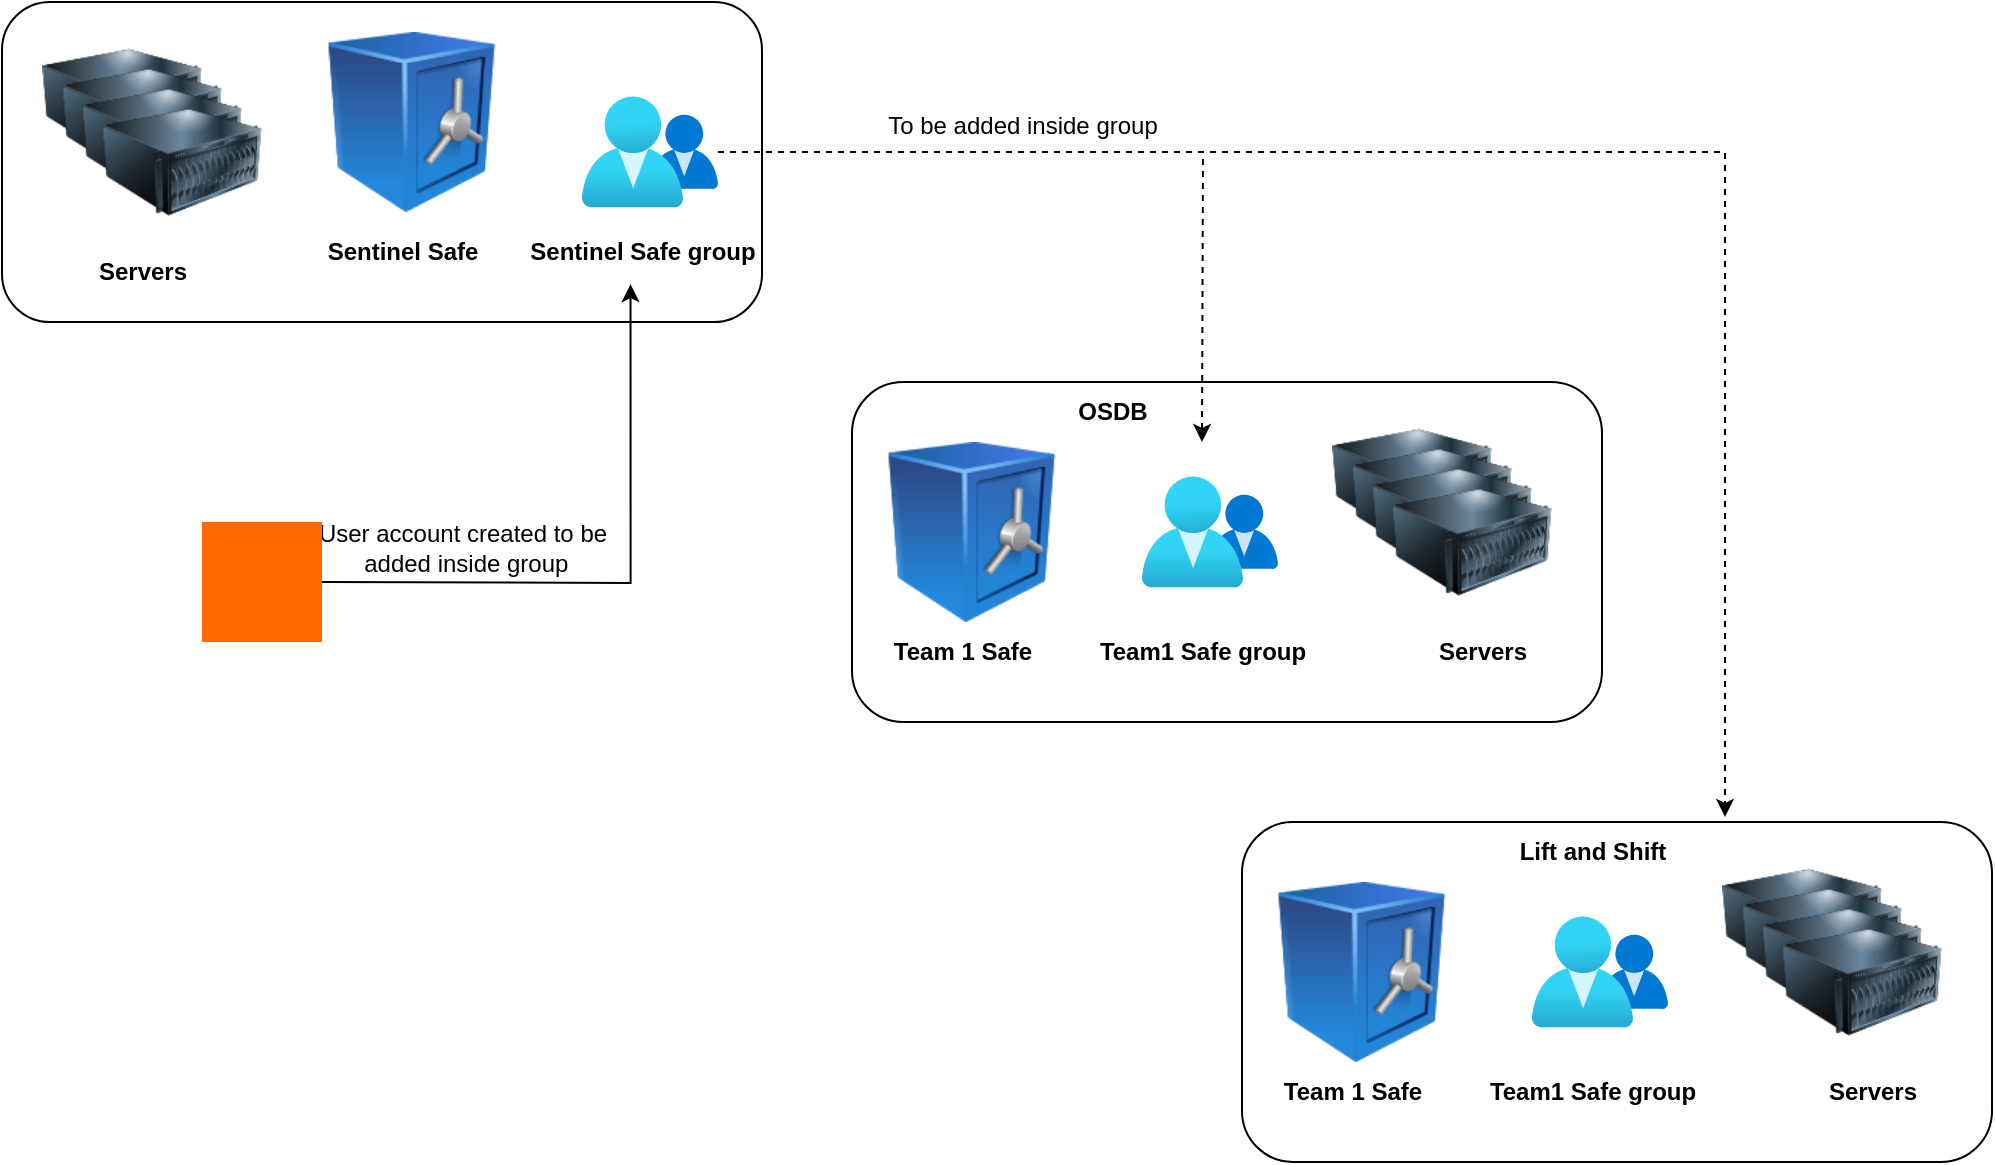 <mxfile version="26.0.11">
  <diagram name="Page-1" id="bM_CzIiR2QHTIiz8ty1g">
    <mxGraphModel dx="1786" dy="474" grid="1" gridSize="10" guides="1" tooltips="1" connect="1" arrows="1" fold="1" page="1" pageScale="1" pageWidth="850" pageHeight="1100" math="0" shadow="0">
      <root>
        <mxCell id="0" />
        <mxCell id="1" parent="0" />
        <mxCell id="BUCk2BUv3J7hgv6rjrOT-18" value="" style="rounded=1;whiteSpace=wrap;html=1;" vertex="1" parent="1">
          <mxGeometry x="395" y="260" width="375" height="170" as="geometry" />
        </mxCell>
        <mxCell id="BUCk2BUv3J7hgv6rjrOT-17" value="" style="rounded=1;whiteSpace=wrap;html=1;" vertex="1" parent="1">
          <mxGeometry x="-30" y="70" width="380" height="160" as="geometry" />
        </mxCell>
        <mxCell id="BUCk2BUv3J7hgv6rjrOT-1" value="" style="image;html=1;image=img/lib/clip_art/finance/Safe_128x128.png" vertex="1" parent="1">
          <mxGeometry x="120" y="85" width="110" height="90" as="geometry" />
        </mxCell>
        <mxCell id="BUCk2BUv3J7hgv6rjrOT-4" value="&lt;b&gt;Sentinel Safe&lt;/b&gt;" style="text;html=1;align=center;verticalAlign=middle;resizable=0;points=[];autosize=1;strokeColor=none;fillColor=none;" vertex="1" parent="1">
          <mxGeometry x="120" y="180" width="100" height="30" as="geometry" />
        </mxCell>
        <mxCell id="BUCk2BUv3J7hgv6rjrOT-15" style="edgeStyle=orthogonalEdgeStyle;rounded=0;orthogonalLoop=1;jettySize=auto;html=1;dashed=1;" edge="1" parent="1" source="BUCk2BUv3J7hgv6rjrOT-5">
          <mxGeometry relative="1" as="geometry">
            <mxPoint x="570" y="290" as="targetPoint" />
          </mxGeometry>
        </mxCell>
        <mxCell id="BUCk2BUv3J7hgv6rjrOT-5" value="" style="image;aspect=fixed;html=1;points=[];align=center;fontSize=12;image=img/lib/azure2/identity/Groups.svg;" vertex="1" parent="1">
          <mxGeometry x="260" y="117" width="68" height="56.0" as="geometry" />
        </mxCell>
        <mxCell id="BUCk2BUv3J7hgv6rjrOT-9" value="" style="image;html=1;image=img/lib/clip_art/finance/Safe_128x128.png" vertex="1" parent="1">
          <mxGeometry x="400" y="290" width="110" height="90" as="geometry" />
        </mxCell>
        <mxCell id="BUCk2BUv3J7hgv6rjrOT-8" value="&lt;b&gt;Sentinel Safe group&lt;/b&gt;" style="text;html=1;align=center;verticalAlign=middle;resizable=0;points=[];autosize=1;strokeColor=none;fillColor=none;" vertex="1" parent="1">
          <mxGeometry x="220" y="180" width="140" height="30" as="geometry" />
        </mxCell>
        <mxCell id="BUCk2BUv3J7hgv6rjrOT-10" value="&lt;b&gt;Team 1 Safe&lt;/b&gt;" style="text;html=1;align=center;verticalAlign=middle;resizable=0;points=[];autosize=1;strokeColor=none;fillColor=none;" vertex="1" parent="1">
          <mxGeometry x="405" y="380" width="90" height="30" as="geometry" />
        </mxCell>
        <mxCell id="BUCk2BUv3J7hgv6rjrOT-11" value="" style="image;aspect=fixed;html=1;points=[];align=center;fontSize=12;image=img/lib/azure2/identity/Groups.svg;" vertex="1" parent="1">
          <mxGeometry x="540" y="307" width="68" height="56" as="geometry" />
        </mxCell>
        <mxCell id="BUCk2BUv3J7hgv6rjrOT-12" value="&lt;b&gt;Team1 Safe group&lt;/b&gt;" style="text;html=1;align=center;verticalAlign=middle;resizable=0;points=[];autosize=1;strokeColor=none;fillColor=none;" vertex="1" parent="1">
          <mxGeometry x="505" y="380" width="130" height="30" as="geometry" />
        </mxCell>
        <mxCell id="BUCk2BUv3J7hgv6rjrOT-16" value="To be added inside group" style="text;html=1;align=center;verticalAlign=middle;resizable=0;points=[];autosize=1;strokeColor=none;fillColor=none;" vertex="1" parent="1">
          <mxGeometry x="400" y="117" width="160" height="30" as="geometry" />
        </mxCell>
        <mxCell id="BUCk2BUv3J7hgv6rjrOT-19" value="" style="image;html=1;image=img/lib/clip_art/computers/Server_128x128.png" vertex="1" parent="1">
          <mxGeometry x="-10" y="80" width="80" height="80" as="geometry" />
        </mxCell>
        <mxCell id="BUCk2BUv3J7hgv6rjrOT-20" value="" style="image;html=1;image=img/lib/clip_art/computers/Server_128x128.png" vertex="1" parent="1">
          <mxGeometry y="90" width="80" height="80" as="geometry" />
        </mxCell>
        <mxCell id="BUCk2BUv3J7hgv6rjrOT-21" value="" style="image;html=1;image=img/lib/clip_art/computers/Server_128x128.png" vertex="1" parent="1">
          <mxGeometry x="10" y="100" width="80" height="80" as="geometry" />
        </mxCell>
        <mxCell id="BUCk2BUv3J7hgv6rjrOT-22" value="" style="image;html=1;image=img/lib/clip_art/computers/Server_128x128.png" vertex="1" parent="1">
          <mxGeometry x="20" y="110" width="80" height="80" as="geometry" />
        </mxCell>
        <mxCell id="BUCk2BUv3J7hgv6rjrOT-23" value="&lt;b&gt;Servers&lt;/b&gt;" style="text;html=1;align=center;verticalAlign=middle;resizable=0;points=[];autosize=1;strokeColor=none;fillColor=none;" vertex="1" parent="1">
          <mxGeometry x="5" y="190" width="70" height="30" as="geometry" />
        </mxCell>
        <mxCell id="BUCk2BUv3J7hgv6rjrOT-24" value="" style="image;html=1;image=img/lib/clip_art/computers/Server_128x128.png" vertex="1" parent="1">
          <mxGeometry x="635" y="270" width="80" height="80" as="geometry" />
        </mxCell>
        <mxCell id="BUCk2BUv3J7hgv6rjrOT-25" value="" style="image;html=1;image=img/lib/clip_art/computers/Server_128x128.png" vertex="1" parent="1">
          <mxGeometry x="645" y="280" width="80" height="80" as="geometry" />
        </mxCell>
        <mxCell id="BUCk2BUv3J7hgv6rjrOT-26" value="" style="image;html=1;image=img/lib/clip_art/computers/Server_128x128.png" vertex="1" parent="1">
          <mxGeometry x="655" y="290" width="80" height="80" as="geometry" />
        </mxCell>
        <mxCell id="BUCk2BUv3J7hgv6rjrOT-27" value="" style="image;html=1;image=img/lib/clip_art/computers/Server_128x128.png" vertex="1" parent="1">
          <mxGeometry x="665" y="300" width="80" height="80" as="geometry" />
        </mxCell>
        <mxCell id="BUCk2BUv3J7hgv6rjrOT-28" value="&lt;b&gt;Servers&lt;/b&gt;" style="text;html=1;align=center;verticalAlign=middle;resizable=0;points=[];autosize=1;strokeColor=none;fillColor=none;" vertex="1" parent="1">
          <mxGeometry x="675" y="380" width="70" height="30" as="geometry" />
        </mxCell>
        <mxCell id="BUCk2BUv3J7hgv6rjrOT-30" style="edgeStyle=orthogonalEdgeStyle;rounded=0;orthogonalLoop=1;jettySize=auto;html=1;entryX=0.459;entryY=1.036;entryDx=0;entryDy=0;entryPerimeter=0;" edge="1" parent="1" target="BUCk2BUv3J7hgv6rjrOT-8">
          <mxGeometry relative="1" as="geometry">
            <mxPoint x="130" y="360" as="sourcePoint" />
          </mxGeometry>
        </mxCell>
        <mxCell id="BUCk2BUv3J7hgv6rjrOT-31" value="User account created to be&lt;div&gt;&amp;nbsp;added inside group&lt;/div&gt;" style="text;html=1;align=center;verticalAlign=middle;resizable=0;points=[];autosize=1;strokeColor=none;fillColor=none;" vertex="1" parent="1">
          <mxGeometry x="115" y="323" width="170" height="40" as="geometry" />
        </mxCell>
        <mxCell id="BUCk2BUv3J7hgv6rjrOT-36" value="" style="points=[];aspect=fixed;html=1;align=center;shadow=0;dashed=0;fillColor=#FF6A00;strokeColor=none;shape=mxgraph.alibaba_cloud.user;" vertex="1" parent="1">
          <mxGeometry x="70" y="330" width="60" height="60" as="geometry" />
        </mxCell>
        <mxCell id="BUCk2BUv3J7hgv6rjrOT-63" value="" style="rounded=1;whiteSpace=wrap;html=1;" vertex="1" parent="1">
          <mxGeometry x="590" y="480" width="375" height="170" as="geometry" />
        </mxCell>
        <mxCell id="BUCk2BUv3J7hgv6rjrOT-64" value="" style="image;html=1;image=img/lib/clip_art/finance/Safe_128x128.png" vertex="1" parent="1">
          <mxGeometry x="595" y="510" width="110" height="90" as="geometry" />
        </mxCell>
        <mxCell id="BUCk2BUv3J7hgv6rjrOT-65" value="&lt;b&gt;Team 1 Safe&lt;/b&gt;" style="text;html=1;align=center;verticalAlign=middle;resizable=0;points=[];autosize=1;strokeColor=none;fillColor=none;" vertex="1" parent="1">
          <mxGeometry x="600" y="600" width="90" height="30" as="geometry" />
        </mxCell>
        <mxCell id="BUCk2BUv3J7hgv6rjrOT-66" value="" style="image;aspect=fixed;html=1;points=[];align=center;fontSize=12;image=img/lib/azure2/identity/Groups.svg;" vertex="1" parent="1">
          <mxGeometry x="735" y="527" width="68" height="56" as="geometry" />
        </mxCell>
        <mxCell id="BUCk2BUv3J7hgv6rjrOT-67" value="&lt;b&gt;Team1 Safe group&lt;/b&gt;" style="text;html=1;align=center;verticalAlign=middle;resizable=0;points=[];autosize=1;strokeColor=none;fillColor=none;" vertex="1" parent="1">
          <mxGeometry x="700" y="600" width="130" height="30" as="geometry" />
        </mxCell>
        <mxCell id="BUCk2BUv3J7hgv6rjrOT-68" value="" style="image;html=1;image=img/lib/clip_art/computers/Server_128x128.png" vertex="1" parent="1">
          <mxGeometry x="830" y="490" width="80" height="80" as="geometry" />
        </mxCell>
        <mxCell id="BUCk2BUv3J7hgv6rjrOT-69" value="" style="image;html=1;image=img/lib/clip_art/computers/Server_128x128.png" vertex="1" parent="1">
          <mxGeometry x="840" y="500" width="80" height="80" as="geometry" />
        </mxCell>
        <mxCell id="BUCk2BUv3J7hgv6rjrOT-70" value="" style="image;html=1;image=img/lib/clip_art/computers/Server_128x128.png" vertex="1" parent="1">
          <mxGeometry x="850" y="510" width="80" height="80" as="geometry" />
        </mxCell>
        <mxCell id="BUCk2BUv3J7hgv6rjrOT-71" value="" style="image;html=1;image=img/lib/clip_art/computers/Server_128x128.png" vertex="1" parent="1">
          <mxGeometry x="860" y="520" width="80" height="80" as="geometry" />
        </mxCell>
        <mxCell id="BUCk2BUv3J7hgv6rjrOT-72" value="&lt;b&gt;Servers&lt;/b&gt;" style="text;html=1;align=center;verticalAlign=middle;resizable=0;points=[];autosize=1;strokeColor=none;fillColor=none;" vertex="1" parent="1">
          <mxGeometry x="870" y="600" width="70" height="30" as="geometry" />
        </mxCell>
        <mxCell id="BUCk2BUv3J7hgv6rjrOT-73" style="edgeStyle=orthogonalEdgeStyle;rounded=0;orthogonalLoop=1;jettySize=auto;html=1;entryX=0.644;entryY=-0.015;entryDx=0;entryDy=0;entryPerimeter=0;dashed=1;" edge="1" parent="1" source="BUCk2BUv3J7hgv6rjrOT-5" target="BUCk2BUv3J7hgv6rjrOT-63">
          <mxGeometry relative="1" as="geometry" />
        </mxCell>
        <mxCell id="BUCk2BUv3J7hgv6rjrOT-74" value="&lt;b&gt;OSDB&lt;/b&gt;" style="text;html=1;align=center;verticalAlign=middle;resizable=0;points=[];autosize=1;strokeColor=none;fillColor=none;" vertex="1" parent="1">
          <mxGeometry x="495" y="260" width="60" height="30" as="geometry" />
        </mxCell>
        <mxCell id="BUCk2BUv3J7hgv6rjrOT-75" value="&lt;b&gt;Lift and Shift&lt;/b&gt;" style="text;html=1;align=center;verticalAlign=middle;resizable=0;points=[];autosize=1;strokeColor=none;fillColor=none;" vertex="1" parent="1">
          <mxGeometry x="715" y="480" width="100" height="30" as="geometry" />
        </mxCell>
      </root>
    </mxGraphModel>
  </diagram>
</mxfile>
